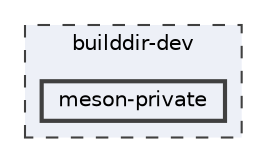 digraph "builddir-dev/meson-private"
{
 // LATEX_PDF_SIZE
  bgcolor="transparent";
  edge [fontname=Helvetica,fontsize=10,labelfontname=Helvetica,labelfontsize=10];
  node [fontname=Helvetica,fontsize=10,shape=box,height=0.2,width=0.4];
  compound=true
  subgraph clusterdir_18c8f9fb98f66e4ed90882bcd7af47a4 {
    graph [ bgcolor="#edf0f7", pencolor="grey25", label="builddir-dev", fontname=Helvetica,fontsize=10 style="filled,dashed", URL="dir_18c8f9fb98f66e4ed90882bcd7af47a4.html",tooltip=""]
  dir_3693fdc64e52d38db8c6b37cff264607 [label="meson-private", fillcolor="#edf0f7", color="grey25", style="filled,bold", URL="dir_3693fdc64e52d38db8c6b37cff264607.html",tooltip=""];
  }
}
